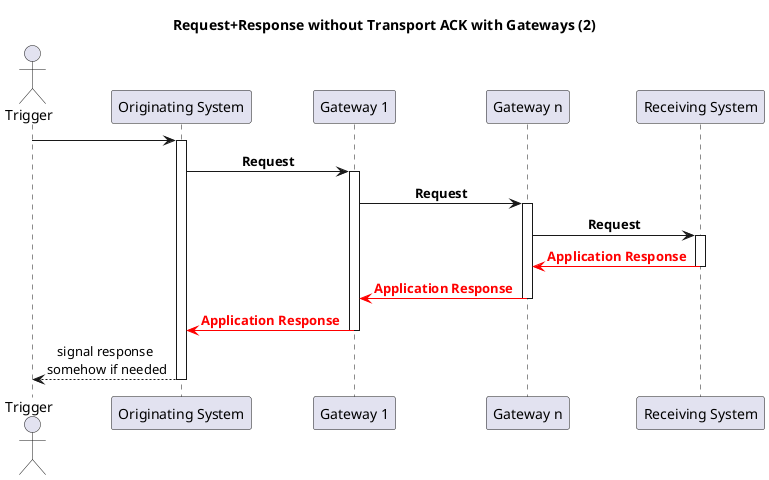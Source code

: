 @startuml

skinparam sequenceMessageAlign center
title Request+Response without Transport ACK with Gateways (2)
actor "Trigger" as Trigger
participant "Originating System" as Placer
participant "Gateway 1" as G1
participant "Gateway n" as Gn
participant "Receiving System" as Filler

Trigger -> Placer
activate Placer
Placer -> G1: <b>Request
activate G1
G1 -> Gn: <b>Request
activate Gn
Gn -> Filler: <b>Request
activate Filler
Filler -[#red]> Gn: <font color=red><b>Application Response
deactivate Filler
Gn -[#red]> G1: <font color=red><b>Application Response 
deactivate Gn
G1 -[#red]> Placer: <font color=red><b>Application Response 
deactivate G1
Placer --> Trigger: signal response \nsomehow if needed
deactivate Placer

@enduml


